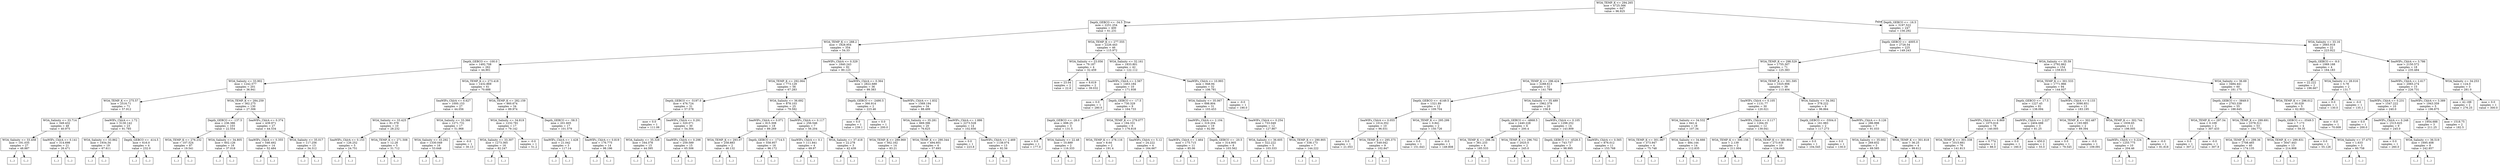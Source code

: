 digraph Tree {
node [shape=box] ;
0 [label="WOA_TEMP_K <= 294.265\nmse = 4725.566\nsamples = 647\nvalue = 96.925"] ;
1 [label="Depth_GEBCO <= -34.5\nmse = 2251.254\nsamples = 400\nvalue = 61.231"] ;
0 -> 1 [labeldistance=2.5, labelangle=45, headlabel="True"] ;
2 [label="WOA_TEMP_K <= 288.2\nmse = 1828.954\nsamples = 354\nvalue = 54.33"] ;
1 -> 2 ;
3 [label="Depth_GEBCO <= -100.0\nmse = 1492.708\nsamples = 262\nvalue = 44.901"] ;
2 -> 3 ;
4 [label="WOA_Salinity <= 33.902\nmse = 1242.577\nsamples = 201\nvalue = 36.941"] ;
3 -> 4 ;
5 [label="WOA_TEMP_K <= 275.57\nmse = 2516.71\nsamples = 71\nvalue = 57.912"] ;
4 -> 5 ;
6 [label="WOA_Salinity <= 33.714\nmse = 349.432\nsamples = 48\nvalue = 40.975"] ;
5 -> 6 ;
7 [label="WOA_Salinity <= 33.458\nmse = 191.035\nsamples = 27\nvalue = 48.887"] ;
6 -> 7 ;
8 [label="(...)"] ;
7 -> 8 ;
23 [label="(...)"] ;
7 -> 23 ;
50 [label="SeaWIFs_ChlrA <= 0.141\nmse = 314.698\nsamples = 21\nvalue = 26.471"] ;
6 -> 50 ;
51 [label="(...)"] ;
50 -> 51 ;
58 [label="(...)"] ;
50 -> 58 ;
89 [label="SeaWIFs_ChlrA <= 1.72\nmse = 5130.142\nsamples = 23\nvalue = 91.785"] ;
5 -> 89 ;
90 [label="WOA_Salinity <= 33.862\nmse = 1934.34\nsamples = 19\nvalue = 67.611"] ;
89 -> 90 ;
91 [label="(...)"] ;
90 -> 91 ;
120 [label="(...)"] ;
90 -> 120 ;
127 [label="Depth_GEBCO <= -414.5\nmse = 616.0\nsamples = 4\nvalue = 232.0"] ;
89 -> 127 ;
128 [label="(...)"] ;
127 -> 128 ;
131 [label="(...)"] ;
127 -> 131 ;
132 [label="WOA_TEMP_K <= 284.259\nmse = 362.275\nsamples = 130\nvalue = 27.306"] ;
4 -> 132 ;
133 [label="Depth_GEBCO <= -137.5\nmse = 236.386\nsamples = 103\nvalue = 22.554"] ;
132 -> 133 ;
134 [label="WOA_TEMP_K <= 276.232\nmse = 107.524\nsamples = 87\nvalue = 19.541"] ;
133 -> 134 ;
135 [label="(...)"] ;
134 -> 135 ;
174 [label="(...)"] ;
134 -> 174 ;
245 [label="WOA_Salinity <= 34.805\nmse = 602.126\nsamples = 16\nvalue = 37.018"] ;
133 -> 245 ;
246 [label="(...)"] ;
245 -> 246 ;
253 [label="(...)"] ;
245 -> 253 ;
270 [label="SeaWIFs_ChlrA <= 0.374\nmse = 439.971\nsamples = 27\nvalue = 44.534"] ;
132 -> 270 ;
271 [label="SeaWIFs_ChlrA <= 0.355\nmse = 546.492\nsamples = 14\nvalue = 52.484"] ;
270 -> 271 ;
272 [label="(...)"] ;
271 -> 272 ;
289 [label="(...)"] ;
271 -> 289 ;
296 [label="WOA_Salinity <= 35.017\nmse = 117.256\nsamples = 13\nvalue = 34.312"] ;
270 -> 296 ;
297 [label="(...)"] ;
296 -> 297 ;
300 [label="(...)"] ;
296 -> 300 ;
315 [label="WOA_TEMP_K <= 273.418\nmse = 1432.869\nsamples = 61\nvalue = 70.688"] ;
3 -> 315 ;
316 [label="SeaWIFs_ChlrA <= 0.627\nmse = 1000.153\nsamples = 27\nvalue = 44.056"] ;
315 -> 316 ;
317 [label="WOA_Salinity <= 33.425\nmse = 81.378\nsamples = 10\nvalue = 28.232"] ;
316 -> 317 ;
318 [label="SeaWIFs_ChlrA <= 0.153\nmse = 126.252\nsamples = 5\nvalue = 24.751"] ;
317 -> 318 ;
319 [label="(...)"] ;
318 -> 319 ;
320 [label="(...)"] ;
318 -> 320 ;
323 [label="WOA_TEMP_K <= 271.508\nmse = 12.28\nsamples = 5\nvalue = 31.712"] ;
317 -> 323 ;
324 [label="(...)"] ;
323 -> 324 ;
325 [label="(...)"] ;
323 -> 325 ;
330 [label="WOA_Salinity <= 33.366\nmse = 1271.731\nsamples = 17\nvalue = 51.968"] ;
316 -> 330 ;
331 [label="WOA_Salinity <= 33.292\nmse = 1330.049\nsamples = 16\nvalue = 53.648"] ;
330 -> 331 ;
332 [label="(...)"] ;
331 -> 332 ;
337 [label="(...)"] ;
331 -> 337 ;
338 [label="mse = -0.0\nsamples = 1\nvalue = 30.13"] ;
330 -> 338 ;
339 [label="WOA_TEMP_K <= 282.159\nmse = 860.674\nsamples = 34\nvalue = 89.974"] ;
315 -> 339 ;
340 [label="WOA_Salinity <= 34.819\nmse = 1232.781\nsamples = 17\nvalue = 79.142"] ;
339 -> 340 ;
341 [label="WOA_Salinity <= 33.307\nmse = 1273.365\nsamples = 16\nvalue = 82.247"] ;
340 -> 341 ;
342 [label="(...)"] ;
341 -> 342 ;
343 [label="(...)"] ;
341 -> 343 ;
358 [label="mse = -0.0\nsamples = 1\nvalue = 51.2"] ;
340 -> 358 ;
359 [label="Depth_GEBCO <= -58.5\nmse = 201.605\nsamples = 17\nvalue = 101.579"] ;
339 -> 359 ;
360 [label="SeaWIFs_ChlrA <= 1.428\nmse = 21.042\nsamples = 3\nvalue = 117.14"] ;
359 -> 360 ;
361 [label="(...)"] ;
360 -> 361 ;
364 [label="(...)"] ;
360 -> 364 ;
365 [label="SeaWIFs_ChlrA <= 0.819\nmse = 176.775\nsamples = 14\nvalue = 98.196"] ;
359 -> 365 ;
366 [label="(...)"] ;
365 -> 366 ;
367 [label="(...)"] ;
365 -> 367 ;
384 [label="SeaWIFs_ChlrA <= 0.329\nmse = 1840.243\nsamples = 92\nvalue = 80.123"] ;
2 -> 384 ;
385 [label="WOA_TEMP_K <= 292.064\nmse = 773.129\nsamples = 56\nvalue = 67.283"] ;
384 -> 385 ;
386 [label="Depth_GEBCO <= -5197.0\nmse = 476.724\nsamples = 31\nvalue = 57.578"] ;
385 -> 386 ;
387 [label="mse = 0.0\nsamples = 1\nvalue = 111.06"] ;
386 -> 387 ;
388 [label="SeaWIFs_ChlrA <= 0.291\nmse = 320.071\nsamples = 30\nvalue = 54.304"] ;
386 -> 388 ;
389 [label="WOA_Salinity <= 35.328\nmse = 164.378\nsamples = 15\nvalue = 44.395"] ;
388 -> 389 ;
390 [label="(...)"] ;
389 -> 390 ;
393 [label="(...)"] ;
389 -> 393 ;
416 [label="SeaWIFs_ChlrA <= 0.298\nmse = 259.589\nsamples = 15\nvalue = 65.506"] ;
388 -> 416 ;
417 [label="(...)"] ;
416 -> 417 ;
424 [label="(...)"] ;
416 -> 424 ;
437 [label="WOA_Salinity <= 36.692\nmse = 878.103\nsamples = 25\nvalue = 79.592"] ;
385 -> 437 ;
438 [label="SeaWIFs_ChlrA <= 0.071\nmse = 815.308\nsamples = 18\nvalue = 89.269"] ;
437 -> 438 ;
439 [label="WOA_TEMP_K <= 293.07\nmse = 258.883\nsamples = 2\nvalue = 46.132"] ;
438 -> 439 ;
440 [label="(...)"] ;
439 -> 440 ;
441 [label="(...)"] ;
439 -> 441 ;
442 [label="Depth_GEBCO <= -1714.5\nmse = 558.957\nsamples = 16\nvalue = 96.172"] ;
438 -> 442 ;
443 [label="(...)"] ;
442 -> 443 ;
468 [label="(...)"] ;
442 -> 468 ;
469 [label="SeaWIFs_ChlrA <= 0.117\nmse = 256.546\nsamples = 7\nvalue = 56.204"] ;
437 -> 469 ;
470 [label="SeaWIFs_ChlrA <= 0.1\nmse = 111.841\nsamples = 4\nvalue = 69.97"] ;
469 -> 470 ;
471 [label="(...)"] ;
470 -> 471 ;
472 [label="(...)"] ;
470 -> 472 ;
473 [label="WOA_Salinity <= 37.418\nmse = 22.278\nsamples = 3\nvalue = 42.439"] ;
469 -> 473 ;
474 [label="(...)"] ;
473 -> 474 ;
475 [label="(...)"] ;
473 -> 475 ;
476 [label="SeaWIFs_ChlrA <= 0.364\nmse = 2822.689\nsamples = 36\nvalue = 99.383"] ;
384 -> 476 ;
477 [label="Depth_GEBCO <= -2490.5\nmse = 366.914\nsamples = 2\nvalue = 223.46"] ;
476 -> 477 ;
478 [label="mse = 0.0\nsamples = 1\nvalue = 239.1"] ;
477 -> 478 ;
479 [label="mse = 0.0\nsamples = 1\nvalue = 200.0"] ;
477 -> 479 ;
480 [label="SeaWIFs_ChlrA <= 1.832\nmse = 1569.194\nsamples = 34\nvalue = 88.499"] ;
476 -> 480 ;
481 [label="WOA_Salinity <= 35.281\nmse = 669.396\nsamples = 20\nvalue = 76.625"] ;
480 -> 481 ;
482 [label="WOA_TEMP_K <= 289.969\nmse = 562.162\nsamples = 14\nvalue = 83.21"] ;
481 -> 482 ;
483 [label="(...)"] ;
482 -> 483 ;
502 [label="(...)"] ;
482 -> 502 ;
509 [label="WOA_TEMP_K <= 290.344\nmse = 494.601\nsamples = 6\nvalue = 57.693"] ;
481 -> 509 ;
510 [label="(...)"] ;
509 -> 510 ;
517 [label="(...)"] ;
509 -> 517 ;
520 [label="SeaWIFs_ChlrA <= 1.886\nmse = 2273.528\nsamples = 14\nvalue = 102.656"] ;
480 -> 520 ;
521 [label="mse = 0.0\nsamples = 1\nvalue = 223.8"] ;
520 -> 521 ;
522 [label="SeaWIFs_ChlrA <= 2.469\nmse = 1138.074\nsamples = 13\nvalue = 92.56"] ;
520 -> 522 ;
523 [label="(...)"] ;
522 -> 523 ;
532 [label="(...)"] ;
522 -> 532 ;
543 [label="WOA_TEMP_K <= 277.555\nmse = 2226.443\nsamples = 46\nvalue = 115.972"] ;
1 -> 543 ;
544 [label="WOA_Salinity <= 23.056\nmse = 79.187\nsamples = 4\nvalue = 32.459"] ;
543 -> 544 ;
545 [label="mse = 23.04\nsamples = 2\nvalue = 22.6"] ;
544 -> 545 ;
546 [label="mse = 8.619\nsamples = 2\nvalue = 39.032"] ;
544 -> 546 ;
547 [label="WOA_Salinity <= 32.161\nmse = 1833.801\nsamples = 42\nvalue = 122.112"] ;
543 -> 547 ;
548 [label="SeaWIFs_ChlrA <= 2.567\nmse = 1463.184\nsamples = 10\nvalue = 171.938"] ;
547 -> 548 ;
549 [label="mse = 0.0\nsamples = 1\nvalue = 280.0"] ;
548 -> 549 ;
550 [label="Depth_GEBCO <= -17.5\nmse = 730.329\nsamples = 9\nvalue = 164.733"] ;
548 -> 550 ;
551 [label="Depth_GEBCO <= -28.0\nmse = 698.25\nsamples = 3\nvalue = 131.5"] ;
550 -> 551 ;
552 [label="mse = 0.0\nsamples = 1\nvalue = 177.0"] ;
551 -> 552 ;
553 [label="WOA_Salinity <= 22.48\nmse = 10.889\nsamples = 2\nvalue = 116.333"] ;
551 -> 553 ;
554 [label="(...)"] ;
553 -> 554 ;
555 [label="(...)"] ;
553 -> 555 ;
556 [label="WOA_TEMP_K <= 279.077\nmse = 194.331\nsamples = 6\nvalue = 176.818"] ;
550 -> 556 ;
557 [label="WOA_TEMP_K <= 278.116\nmse = 8.64\nsamples = 2\nvalue = 191.4"] ;
556 -> 557 ;
558 [label="(...)"] ;
557 -> 558 ;
559 [label="(...)"] ;
557 -> 559 ;
560 [label="SeaWIFs_ChlrA <= 5.12\nmse = 24.222\nsamples = 4\nvalue = 164.667"] ;
556 -> 560 ;
561 [label="(...)"] ;
560 -> 561 ;
564 [label="(...)"] ;
560 -> 564 ;
567 [label="SeaWIFs_ChlrA <= 10.993\nmse = 948.94\nsamples = 32\nvalue = 106.781"] ;
547 -> 567 ;
568 [label="WOA_Salinity <= 35.067\nmse = 698.804\nsamples = 31\nvalue = 103.453"] ;
567 -> 568 ;
569 [label="SeaWIFs_ChlrA <= 2.104\nmse = 319.204\nsamples = 19\nvalue = 92.99"] ;
568 -> 569 ;
570 [label="SeaWIFs_ChlrA <= 1.464\nmse = 175.715\nsamples = 11\nvalue = 85.06"] ;
569 -> 570 ;
571 [label="(...)"] ;
570 -> 571 ;
582 [label="(...)"] ;
570 -> 582 ;
591 [label="Depth_GEBCO <= -20.5\nmse = 314.905\nsamples = 8\nvalue = 103.562"] ;
569 -> 591 ;
592 [label="(...)"] ;
591 -> 592 ;
599 [label="(...)"] ;
591 -> 599 ;
606 [label="SeaWIFs_ChlrA <= 0.254\nmse = 733.049\nsamples = 12\nvalue = 127.867"] ;
568 -> 606 ;
607 [label="WOA_Salinity <= 36.605\nmse = 322.222\nsamples = 5\nvalue = 103.333"] ;
606 -> 607 ;
608 [label="(...)"] ;
607 -> 608 ;
609 [label="(...)"] ;
607 -> 609 ;
612 [label="WOA_TEMP_K <= 290.905\nmse = 338.173\nsamples = 7\nvalue = 144.222"] ;
606 -> 612 ;
613 [label="(...)"] ;
612 -> 613 ;
614 [label="(...)"] ;
612 -> 614 ;
619 [label="mse = -0.0\nsamples = 1\nvalue = 190.0"] ;
567 -> 619 ;
620 [label="Depth_GEBCO <= -16.5\nmse = 3197.522\nsamples = 247\nvalue = 156.292"] ;
0 -> 620 [labeldistance=2.5, labelangle=-45, headlabel="False"] ;
621 [label="Depth_GEBCO <= -4005.0\nmse = 2726.54\nsamples = 225\nvalue = 149.243"] ;
620 -> 621 ;
622 [label="WOA_TEMP_K <= 298.529\nmse = 1755.307\nsamples = 71\nvalue = 125.383"] ;
621 -> 622 ;
623 [label="WOA_TEMP_K <= 296.424\nmse = 2288.613\nsamples = 32\nvalue = 141.789"] ;
622 -> 623 ;
624 [label="Depth_GEBCO <= -4149.5\nmse = 1321.89\nsamples = 12\nvalue = 109.704"] ;
623 -> 624 ;
625 [label="SeaWIFs_ChlrA <= 0.055\nmse = 1014.352\nsamples = 10\nvalue = 96.031"] ;
624 -> 625 ;
626 [label="mse = 0.0\nsamples = 1\nvalue = 21.053"] ;
625 -> 626 ;
627 [label="WOA_TEMP_K <= 295.375\nmse = 549.042\nsamples = 9\nvalue = 102.847"] ;
625 -> 627 ;
628 [label="(...)"] ;
627 -> 628 ;
637 [label="(...)"] ;
627 -> 637 ;
642 [label="WOA_TEMP_K <= 295.299\nmse = 0.841\nsamples = 2\nvalue = 150.726"] ;
624 -> 642 ;
643 [label="mse = 0.0\nsamples = 1\nvalue = 151.643"] ;
642 -> 643 ;
644 [label="mse = -0.0\nsamples = 1\nvalue = 149.808"] ;
642 -> 644 ;
645 [label="WOA_Salinity <= 35.489\nmse = 1962.379\nsamples = 20\nvalue = 158.9"] ;
623 -> 645 ;
646 [label="Depth_GEBCO <= -4868.5\nmse = 1440.228\nsamples = 6\nvalue = 200.4"] ;
645 -> 646 ;
647 [label="WOA_TEMP_K <= 298.34\nmse = 361.233\nsamples = 4\nvalue = 185.533"] ;
646 -> 647 ;
648 [label="(...)"] ;
647 -> 648 ;
653 [label="(...)"] ;
647 -> 653 ;
654 [label="WOA_TEMP_K <= 296.702\nmse = 2025.0\nsamples = 2\nvalue = 245.0"] ;
646 -> 654 ;
655 [label="(...)"] ;
654 -> 655 ;
656 [label="(...)"] ;
654 -> 656 ;
657 [label="SeaWIFs_ChlrA <= 0.105\nmse = 1298.252\nsamples = 14\nvalue = 143.809"] ;
645 -> 657 ;
658 [label="Depth_GEBCO <= -4528.5\nmse = 743.737\nsamples = 3\nvalue = 98.995"] ;
657 -> 658 ;
659 [label="(...)"] ;
658 -> 659 ;
662 [label="(...)"] ;
658 -> 662 ;
663 [label="SeaWIFs_ChlrA <= 0.565\nmse = 876.012\nsamples = 11\nvalue = 153.768"] ;
657 -> 663 ;
664 [label="(...)"] ;
663 -> 664 ;
683 [label="(...)"] ;
663 -> 683 ;
684 [label="WOA_TEMP_K <= 301.595\nmse = 1025.906\nsamples = 39\nvalue = 113.404"] ;
622 -> 684 ;
685 [label="SeaWIFs_ChlrA <= 0.105\nmse = 1131.77\nsamples = 30\nvalue = 120.021"] ;
684 -> 685 ;
686 [label="WOA_Salinity <= 34.532\nmse = 641.4\nsamples = 18\nvalue = 107.34"] ;
685 -> 686 ;
687 [label="WOA_TEMP_K <= 301.067\nmse = 373.947\nsamples = 4\nvalue = 75.748"] ;
686 -> 687 ;
688 [label="(...)"] ;
687 -> 688 ;
691 [label="(...)"] ;
687 -> 691 ;
694 [label="WOA_Salinity <= 34.666\nmse = 484.144\nsamples = 14\nvalue = 112.835"] ;
686 -> 694 ;
695 [label="(...)"] ;
694 -> 695 ;
696 [label="(...)"] ;
694 -> 696 ;
721 [label="SeaWIFs_ChlrA <= 0.117\nmse = 1264.35\nsamples = 12\nvalue = 139.041"] ;
685 -> 721 ;
722 [label="WOA_TEMP_K <= 300.156\nmse = 2.139\nsamples = 2\nvalue = 211.004"] ;
721 -> 722 ;
723 [label="(...)"] ;
722 -> 723 ;
724 [label="(...)"] ;
722 -> 724 ;
725 [label="WOA_TEMP_K <= 300.904\nmse = 273.918\nsamples = 10\nvalue = 124.649"] ;
721 -> 725 ;
726 [label="(...)"] ;
725 -> 726 ;
733 [label="(...)"] ;
725 -> 733 ;
744 [label="WOA_Salinity <= 34.392\nmse = 378.222\nsamples = 9\nvalue = 96.864"] ;
684 -> 744 ;
745 [label="Depth_GEBCO <= -5504.0\nmse = 161.983\nsamples = 2\nvalue = 117.273"] ;
744 -> 745 ;
746 [label="mse = 0.0\nsamples = 1\nvalue = 104.545"] ;
745 -> 746 ;
747 [label="mse = 0.0\nsamples = 1\nvalue = 130.0"] ;
745 -> 747 ;
748 [label="SeaWIFs_ChlrA <= 0.126\nmse = 286.998\nsamples = 7\nvalue = 91.033"] ;
744 -> 748 ;
749 [label="WOA_Salinity <= 35.002\nmse = 269.832\nsamples = 3\nvalue = 69.585"] ;
748 -> 749 ;
750 [label="(...)"] ;
749 -> 750 ;
753 [label="(...)"] ;
749 -> 753 ;
754 [label="WOA_TEMP_K <= 301.818\nmse = 36.25\nsamples = 4\nvalue = 99.612"] ;
748 -> 754 ;
755 [label="(...)"] ;
754 -> 755 ;
758 [label="(...)"] ;
754 -> 758 ;
761 [label="WOA_Salinity <= 35.59\nmse = 2792.862\nsamples = 154\nvalue = 159.815"] ;
621 -> 761 ;
762 [label="WOA_TEMP_K <= 301.533\nmse = 1771.966\nsamples = 94\nvalue = 144.937"] ;
761 -> 762 ;
763 [label="Depth_GEBCO <= -17.5\nmse = 1227.45\nsamples = 81\nvalue = 138.094"] ;
762 -> 763 ;
764 [label="SeaWIFs_ChlrA <= 6.869\nmse = 1075.616\nsamples = 78\nvalue = 140.005"] ;
763 -> 764 ;
765 [label="WOA_TEMP_K <= 301.338\nmse = 1015.661\nsamples = 76\nvalue = 141.813"] ;
764 -> 765 ;
766 [label="(...)"] ;
765 -> 766 ;
893 [label="(...)"] ;
765 -> 893 ;
894 [label="mse = 0.774\nsamples = 2\nvalue = 88.0"] ;
764 -> 894 ;
895 [label="SeaWIFs_ChlrA <= 2.227\nmse = 2404.688\nsamples = 3\nvalue = 81.25"] ;
763 -> 895 ;
896 [label="mse = 0.0\nsamples = 1\nvalue = 160.0"] ;
895 -> 896 ;
897 [label="mse = 450.0\nsamples = 2\nvalue = 55.0"] ;
895 -> 897 ;
898 [label="SeaWIFs_ChlrA <= 0.133\nmse = 3090.851\nsamples = 13\nvalue = 183.195"] ;
762 -> 898 ;
899 [label="WOA_TEMP_K <= 302.487\nmse = 193.985\nsamples = 2\nvalue = 89.394"] ;
898 -> 899 ;
900 [label="mse = 0.0\nsamples = 1\nvalue = 79.545"] ;
899 -> 900 ;
901 [label="mse = -0.0\nsamples = 1\nvalue = 109.091"] ;
899 -> 901 ;
902 [label="WOA_TEMP_K <= 302.744\nmse = 1939.65\nsamples = 11\nvalue = 198.005"] ;
898 -> 902 ;
903 [label="SeaWIFs_ChlrA <= 0.224\nmse = 1255.775\nsamples = 10\nvalue = 204.46"] ;
902 -> 903 ;
904 [label="(...)"] ;
903 -> 904 ;
913 [label="(...)"] ;
903 -> 913 ;
918 [label="mse = -0.0\nsamples = 1\nvalue = 81.818"] ;
902 -> 918 ;
919 [label="WOA_Salinity <= 36.69\nmse = 3484.441\nsamples = 60\nvalue = 181.175"] ;
761 -> 919 ;
920 [label="Depth_GEBCO <= -3849.0\nmse = 2763.339\nsamples = 55\nvalue = 188.645"] ;
919 -> 920 ;
921 [label="WOA_TEMP_K <= 297.54\nmse = 0.109\nsamples = 2\nvalue = 307.433"] ;
920 -> 921 ;
922 [label="mse = 0.0\nsamples = 1\nvalue = 307.2"] ;
921 -> 922 ;
923 [label="mse = -0.0\nsamples = 1\nvalue = 307.9"] ;
921 -> 923 ;
924 [label="WOA_TEMP_K <= 299.691\nmse = 2378.311\nsamples = 53\nvalue = 184.772"] ;
920 -> 924 ;
925 [label="WOA_TEMP_K <= 299.36\nmse = 1708.465\nsamples = 40\nvalue = 174.135"] ;
924 -> 925 ;
926 [label="(...)"] ;
925 -> 926 ;
969 [label="(...)"] ;
925 -> 969 ;
970 [label="WOA_TEMP_K <= 299.831\nmse = 3047.443\nsamples = 13\nvalue = 214.908"] ;
924 -> 970 ;
971 [label="(...)"] ;
970 -> 971 ;
974 [label="(...)"] ;
970 -> 974 ;
987 [label="WOA_TEMP_K <= 296.012\nmse = 30.029\nsamples = 5\nvalue = 62.903"] ;
919 -> 987 ;
988 [label="Depth_GEBCO <= -3549.5\nmse = 7.173\nsamples = 4\nvalue = 59.35"] ;
987 -> 988 ;
989 [label="mse = 0.0\nsamples = 1\nvalue = 55.126"] ;
988 -> 989 ;
990 [label="WOA_Salinity <= 37.475\nmse = 1.633\nsamples = 3\nvalue = 60.758"] ;
988 -> 990 ;
991 [label="(...)"] ;
990 -> 991 ;
992 [label="(...)"] ;
990 -> 992 ;
993 [label="mse = -0.0\nsamples = 1\nvalue = 70.009"] ;
987 -> 993 ;
994 [label="WOA_Salinity <= 33.16\nmse = 2665.918\nsamples = 22\nvalue = 223.922"] ;
620 -> 994 ;
995 [label="Depth_GEBCO <= -9.0\nmse = 1069.168\nsamples = 4\nvalue = 164.183"] ;
994 -> 995 ;
996 [label="mse = 22.222\nsamples = 2\nvalue = 196.667"] ;
995 -> 996 ;
997 [label="WOA_Salinity <= 28.016\nmse = 5.78\nsamples = 2\nvalue = 131.7"] ;
995 -> 997 ;
998 [label="mse = 0.0\nsamples = 1\nvalue = 130.0"] ;
997 -> 998 ;
999 [label="mse = -0.0\nsamples = 1\nvalue = 135.1"] ;
997 -> 999 ;
1000 [label="SeaWIFs_ChlrA <= 3.786\nmse = 2150.572\nsamples = 18\nvalue = 235.484"] ;
994 -> 1000 ;
1001 [label="SeaWIFs_ChlrA <= 2.617\nmse = 2065.274\nsamples = 15\nvalue = 226.731"] ;
1000 -> 1001 ;
1002 [label="SeaWIFs_ChlrA <= 0.231\nmse = 1547.222\nsamples = 10\nvalue = 240.0"] ;
1001 -> 1002 ;
1003 [label="mse = 0.0\nsamples = 1\nvalue = 200.0"] ;
1002 -> 1003 ;
1004 [label="SeaWIFs_ChlrA <= 0.248\nmse = 1515.625\nsamples = 9\nvalue = 245.0"] ;
1002 -> 1004 ;
1005 [label="mse = 0.0\nsamples = 1\nvalue = 260.0"] ;
1004 -> 1005 ;
1006 [label="WOA_Salinity <= 36.519\nmse = 1695.408\nsamples = 8\nvalue = 242.857"] ;
1004 -> 1006 ;
1007 [label="(...)"] ;
1006 -> 1007 ;
1012 [label="(...)"] ;
1006 -> 1012 ;
1013 [label="SeaWIFs_ChlrA <= 3.389\nmse = 1943.359\nsamples = 5\nvalue = 196.875"] ;
1001 -> 1013 ;
1014 [label="mse = 1954.688\nsamples = 3\nvalue = 211.25"] ;
1013 -> 1014 ;
1015 [label="mse = 1518.75\nsamples = 2\nvalue = 182.5"] ;
1013 -> 1015 ;
1016 [label="WOA_Salinity <= 34.253\nmse = 124.0\nsamples = 3\nvalue = 281.0"] ;
1000 -> 1016 ;
1017 [label="mse = 42.188\nsamples = 2\nvalue = 276.25"] ;
1016 -> 1017 ;
1018 [label="mse = 0.0\nsamples = 1\nvalue = 300.0"] ;
1016 -> 1018 ;
}